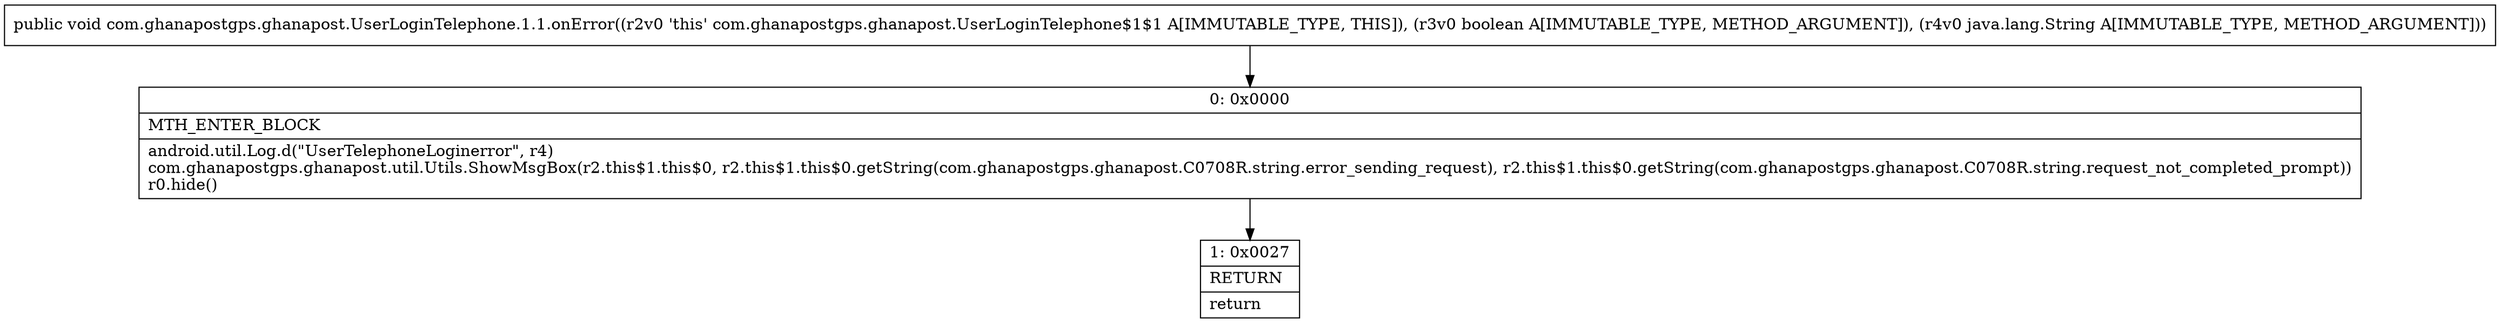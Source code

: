 digraph "CFG forcom.ghanapostgps.ghanapost.UserLoginTelephone.1.1.onError(ZLjava\/lang\/String;)V" {
Node_0 [shape=record,label="{0\:\ 0x0000|MTH_ENTER_BLOCK\l|android.util.Log.d(\"UserTelephoneLoginerror\", r4)\lcom.ghanapostgps.ghanapost.util.Utils.ShowMsgBox(r2.this$1.this$0, r2.this$1.this$0.getString(com.ghanapostgps.ghanapost.C0708R.string.error_sending_request), r2.this$1.this$0.getString(com.ghanapostgps.ghanapost.C0708R.string.request_not_completed_prompt))\lr0.hide()\l}"];
Node_1 [shape=record,label="{1\:\ 0x0027|RETURN\l|return\l}"];
MethodNode[shape=record,label="{public void com.ghanapostgps.ghanapost.UserLoginTelephone.1.1.onError((r2v0 'this' com.ghanapostgps.ghanapost.UserLoginTelephone$1$1 A[IMMUTABLE_TYPE, THIS]), (r3v0 boolean A[IMMUTABLE_TYPE, METHOD_ARGUMENT]), (r4v0 java.lang.String A[IMMUTABLE_TYPE, METHOD_ARGUMENT])) }"];
MethodNode -> Node_0;
Node_0 -> Node_1;
}

